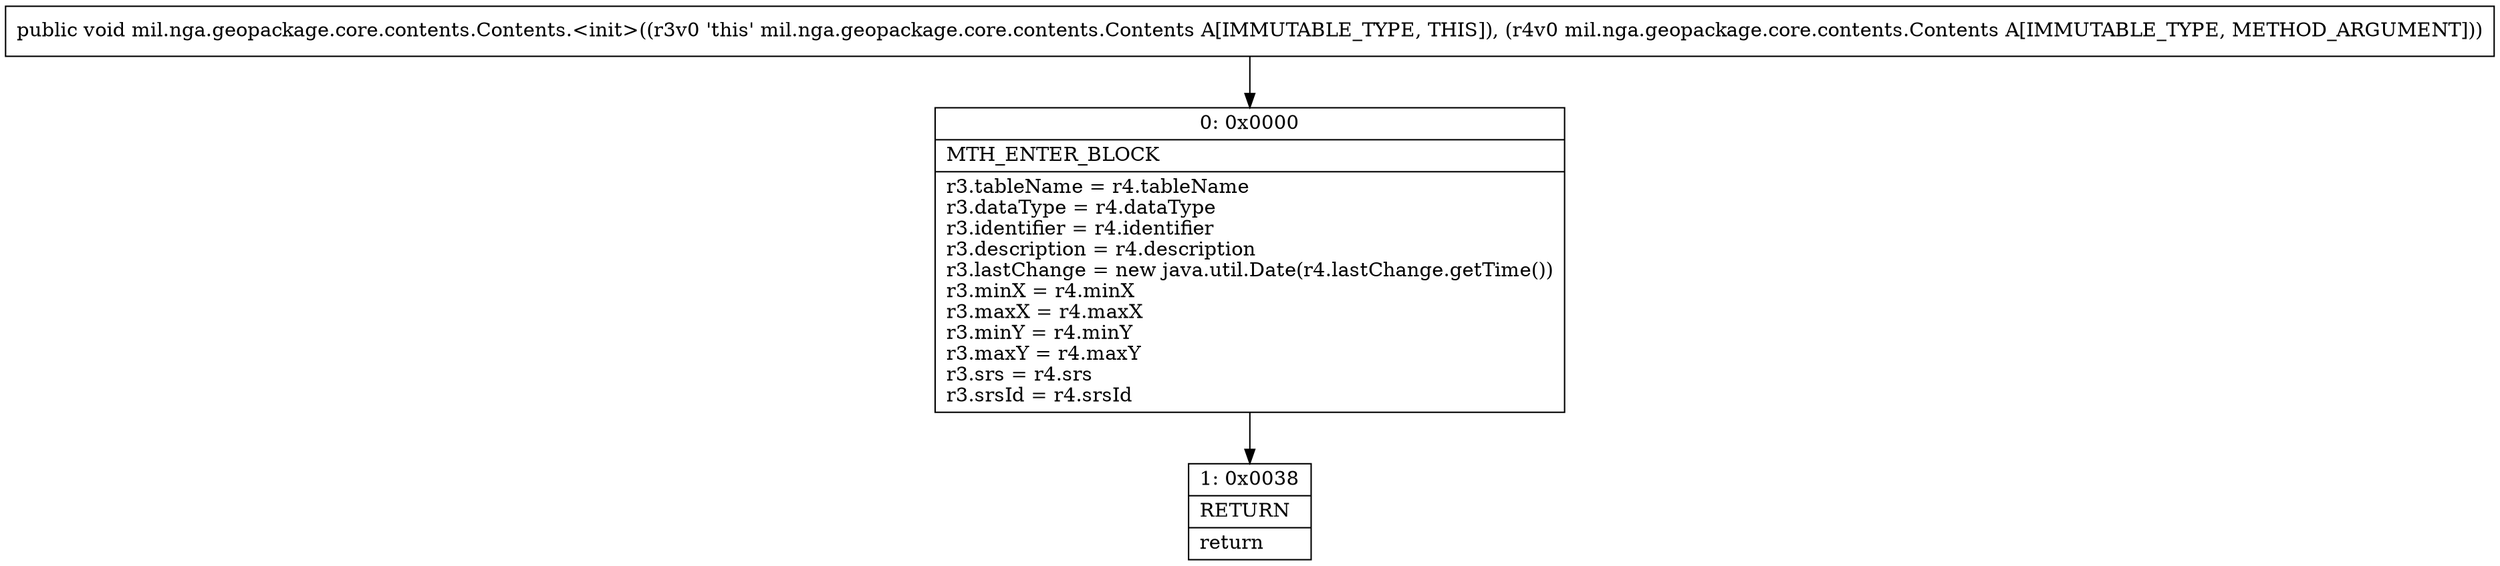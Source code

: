 digraph "CFG formil.nga.geopackage.core.contents.Contents.\<init\>(Lmil\/nga\/geopackage\/core\/contents\/Contents;)V" {
Node_0 [shape=record,label="{0\:\ 0x0000|MTH_ENTER_BLOCK\l|r3.tableName = r4.tableName\lr3.dataType = r4.dataType\lr3.identifier = r4.identifier\lr3.description = r4.description\lr3.lastChange = new java.util.Date(r4.lastChange.getTime())\lr3.minX = r4.minX\lr3.maxX = r4.maxX\lr3.minY = r4.minY\lr3.maxY = r4.maxY\lr3.srs = r4.srs\lr3.srsId = r4.srsId\l}"];
Node_1 [shape=record,label="{1\:\ 0x0038|RETURN\l|return\l}"];
MethodNode[shape=record,label="{public void mil.nga.geopackage.core.contents.Contents.\<init\>((r3v0 'this' mil.nga.geopackage.core.contents.Contents A[IMMUTABLE_TYPE, THIS]), (r4v0 mil.nga.geopackage.core.contents.Contents A[IMMUTABLE_TYPE, METHOD_ARGUMENT])) }"];
MethodNode -> Node_0;
Node_0 -> Node_1;
}

